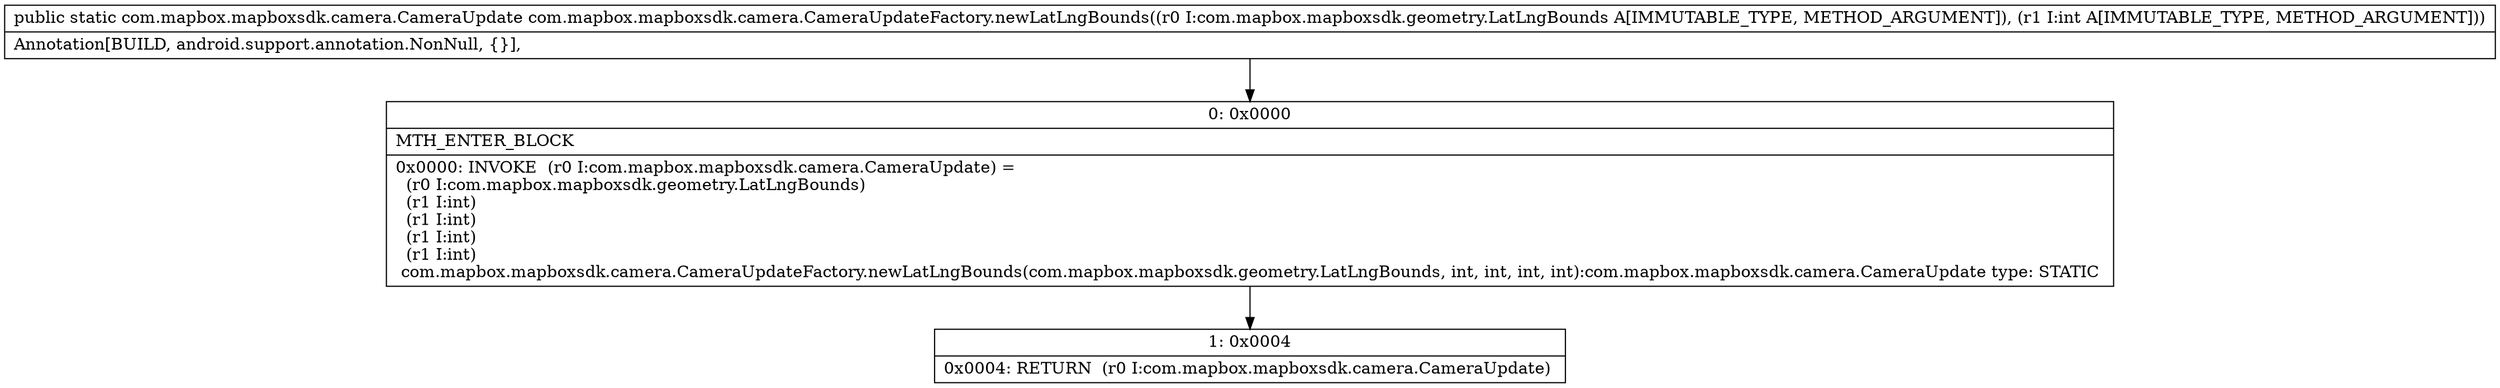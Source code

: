 digraph "CFG forcom.mapbox.mapboxsdk.camera.CameraUpdateFactory.newLatLngBounds(Lcom\/mapbox\/mapboxsdk\/geometry\/LatLngBounds;I)Lcom\/mapbox\/mapboxsdk\/camera\/CameraUpdate;" {
Node_0 [shape=record,label="{0\:\ 0x0000|MTH_ENTER_BLOCK\l|0x0000: INVOKE  (r0 I:com.mapbox.mapboxsdk.camera.CameraUpdate) = \l  (r0 I:com.mapbox.mapboxsdk.geometry.LatLngBounds)\l  (r1 I:int)\l  (r1 I:int)\l  (r1 I:int)\l  (r1 I:int)\l com.mapbox.mapboxsdk.camera.CameraUpdateFactory.newLatLngBounds(com.mapbox.mapboxsdk.geometry.LatLngBounds, int, int, int, int):com.mapbox.mapboxsdk.camera.CameraUpdate type: STATIC \l}"];
Node_1 [shape=record,label="{1\:\ 0x0004|0x0004: RETURN  (r0 I:com.mapbox.mapboxsdk.camera.CameraUpdate) \l}"];
MethodNode[shape=record,label="{public static com.mapbox.mapboxsdk.camera.CameraUpdate com.mapbox.mapboxsdk.camera.CameraUpdateFactory.newLatLngBounds((r0 I:com.mapbox.mapboxsdk.geometry.LatLngBounds A[IMMUTABLE_TYPE, METHOD_ARGUMENT]), (r1 I:int A[IMMUTABLE_TYPE, METHOD_ARGUMENT]))  | Annotation[BUILD, android.support.annotation.NonNull, \{\}], \l}"];
MethodNode -> Node_0;
Node_0 -> Node_1;
}

